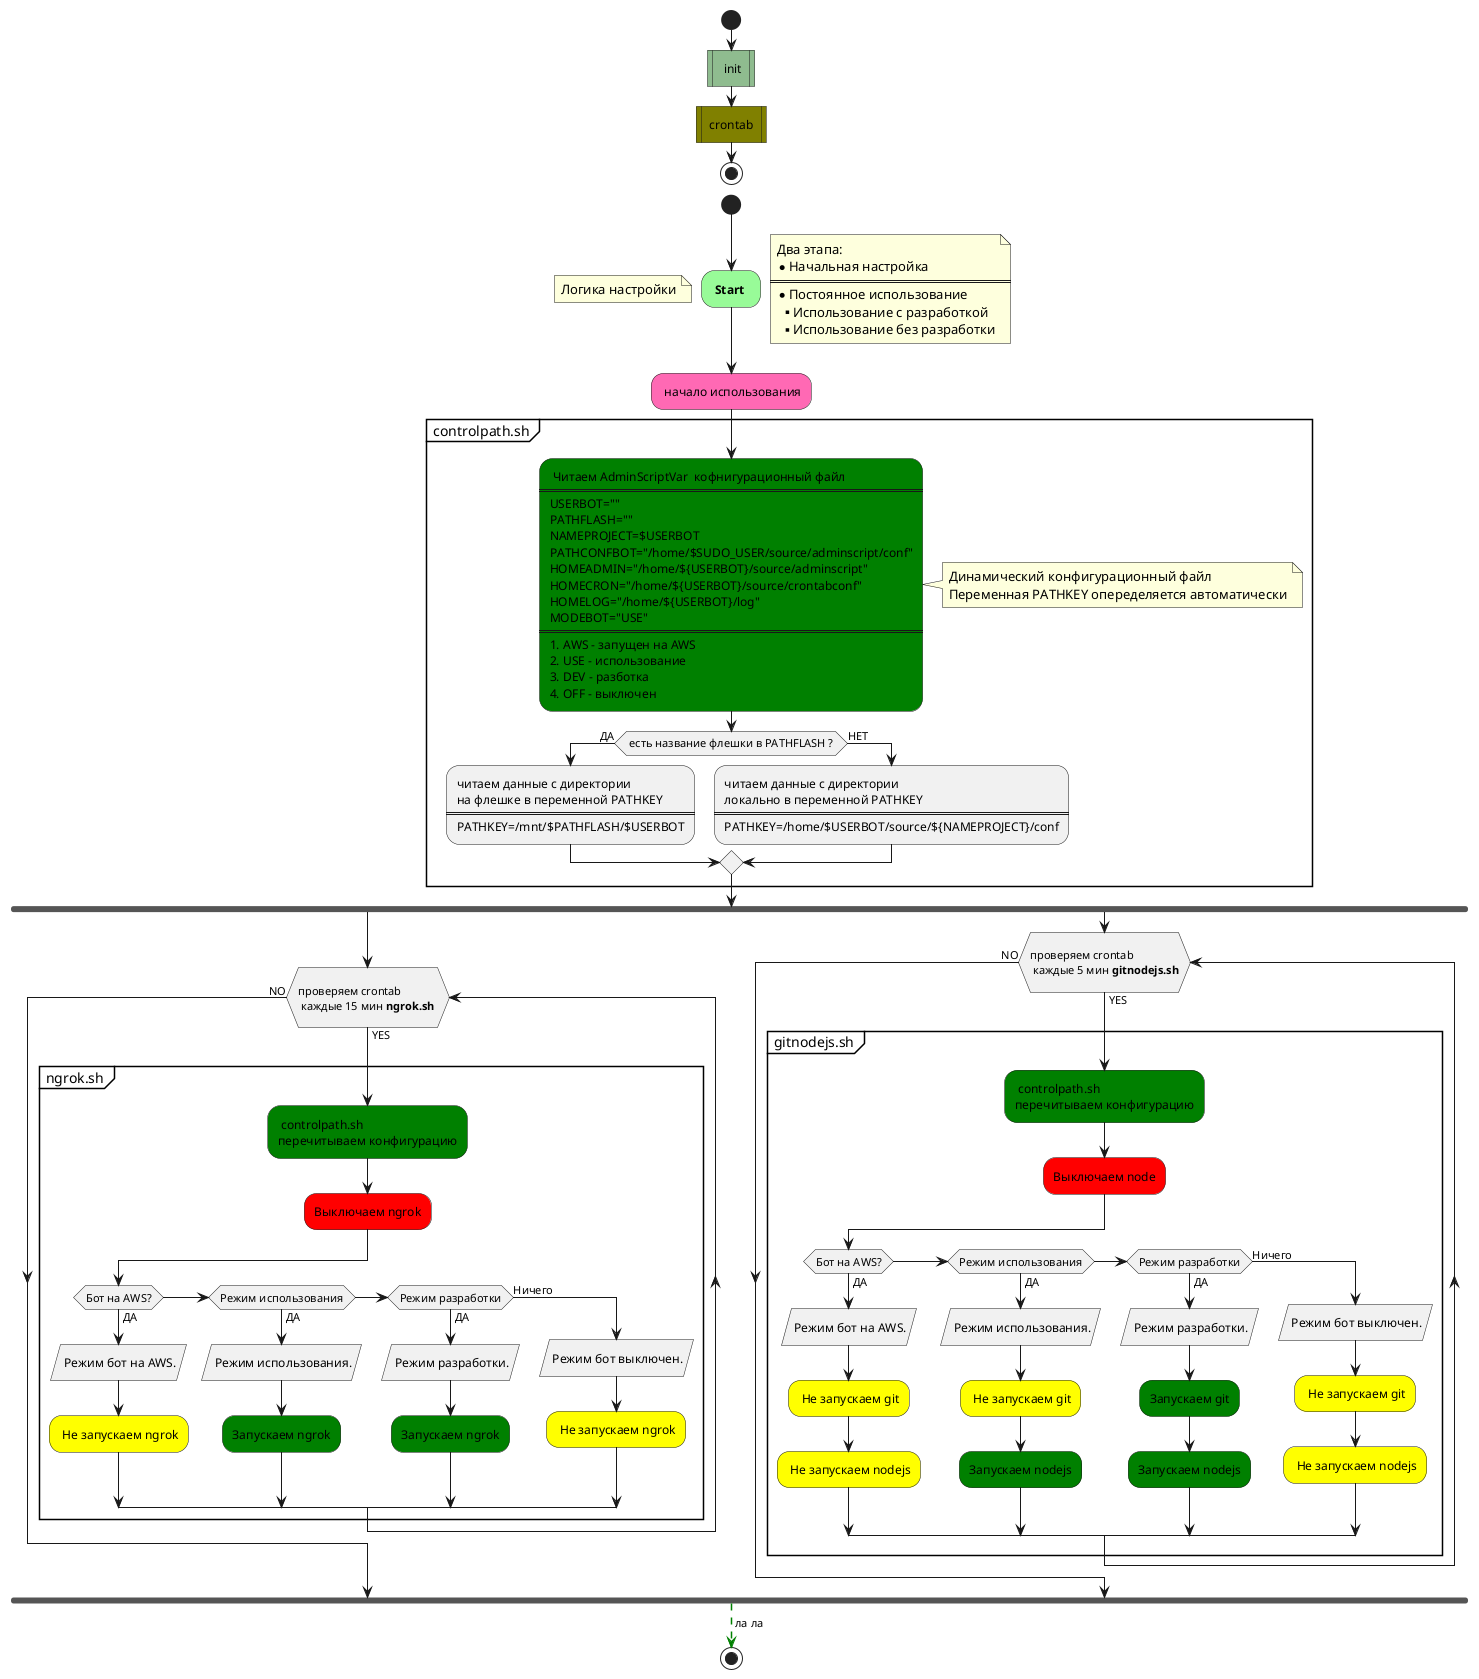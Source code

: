 @startuml

start

#DarkSeaGreen:  init |

#Olive: crontab |

stop


start

#palegreen: **Start ** ;
floating note left: Логика настройки
note right
Два этапа:
* Начальная настройка
====
* Постоянное использование
** Использование с разработкой
** Использование без разработки
end note

#HotPink: начало использования;

partition " controlpath.sh " {

#GREEN: Читаем AdminScriptVar  кофнигурационный файл
====
USERBOT=""
PATHFLASH=""
NAMEPROJECT=$USERBOT
PATHCONFBOT="/home/$SUDO_USER/source/adminscript/conf"
HOMEADMIN="/home/${USERBOT}/source/adminscript"
HOMECRON="/home/${USERBOT}/source/crontabconf"
HOMELOG="/home/${USERBOT}/log"
MODEBOT="USE"
=====
# AWS - запущен на AWS
# USE - использование
# DEV - разботка
# OFF - выключен;


note right
Динамический конфигурационный файл
Переменная PATHKEY опеределяется автоматически
end note


if ( есть название флешки в PATHFLASH ? ) then (ДА)
:читаем данные с директории
на флешке в переменной PATHKEY
====
PATHKEY=/mnt/$PATHFLASH/$USERBOT;
else (НЕТ)
:читаем данные с директории
локально в переменной PATHKEY
====
PATHKEY=/home/$USERBOT/source/${NAMEPROJECT}/conf;
endif

}

fork

while (\nпроверяем crontab \n каждые 15 мин <b>ngrok.sh</b> \n) is (YES)


partition " ngrok.sh " {

#GREEN: controlpath.sh
перечитываем конфигурацию;

#RED:Выключаем ngrok;


if (Бот на AWS?) then (ДА)
: Режим бот на AWS./
#YELLOW: Не запускаем ngrok;

elseif (Режим использования) then (ДА)
: Режим использования./
#GREEN:Запускаем ngrok;

elseif (Режим разработки) then (ДА)
: Режим разработки./
#GREEN:Запускаем ngrok;

else (Ничего)

: Режим бот выключен./
#YELLOW: Не запускаем ngrok;

endif


}

endwhile (NO)

fork again

while (\nпроверяем crontab \n каждые 5 мин <b>gitnodejs.sh</b>\n) is (YES)

partition " gitnodejs.sh " {

#GREEN: controlpath.sh
перечитываем конфигурацию;

#RED:Выключаем node;


if (Бот на AWS?) then (ДА)
: Режим бот на AWS./
#YELLOW: Не запускаем git;
#YELLOW: Не запускаем nodejs;
elseif (Режим использования) then (ДА)
: Режим использования./
#YELLOW: Не запускаем git;
#GREEN:Запускаем nodejs;
elseif (Режим разработки) then (ДА)
: Режим разработки./
#GREEN:Запускаем git;
#GREEN:Запускаем nodejs;
else (Ничего)
: Режим бот выключен./
#YELLOW: Не запускаем git;
#YELLOW: Не запускаем nodejs;
endif


}

endwhile (NO)


end fork


-[#green,dashed]-> ла ла;


stop

@enduml
